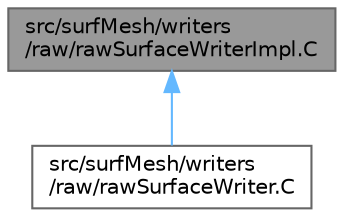 digraph "src/surfMesh/writers/raw/rawSurfaceWriterImpl.C"
{
 // LATEX_PDF_SIZE
  bgcolor="transparent";
  edge [fontname=Helvetica,fontsize=10,labelfontname=Helvetica,labelfontsize=10];
  node [fontname=Helvetica,fontsize=10,shape=box,height=0.2,width=0.4];
  Node1 [id="Node000001",label="src/surfMesh/writers\l/raw/rawSurfaceWriterImpl.C",height=0.2,width=0.4,color="gray40", fillcolor="grey60", style="filled", fontcolor="black",tooltip=" "];
  Node1 -> Node2 [id="edge1_Node000001_Node000002",dir="back",color="steelblue1",style="solid",tooltip=" "];
  Node2 [id="Node000002",label="src/surfMesh/writers\l/raw/rawSurfaceWriter.C",height=0.2,width=0.4,color="grey40", fillcolor="white", style="filled",URL="$rawSurfaceWriter_8C.html",tooltip=" "];
}
